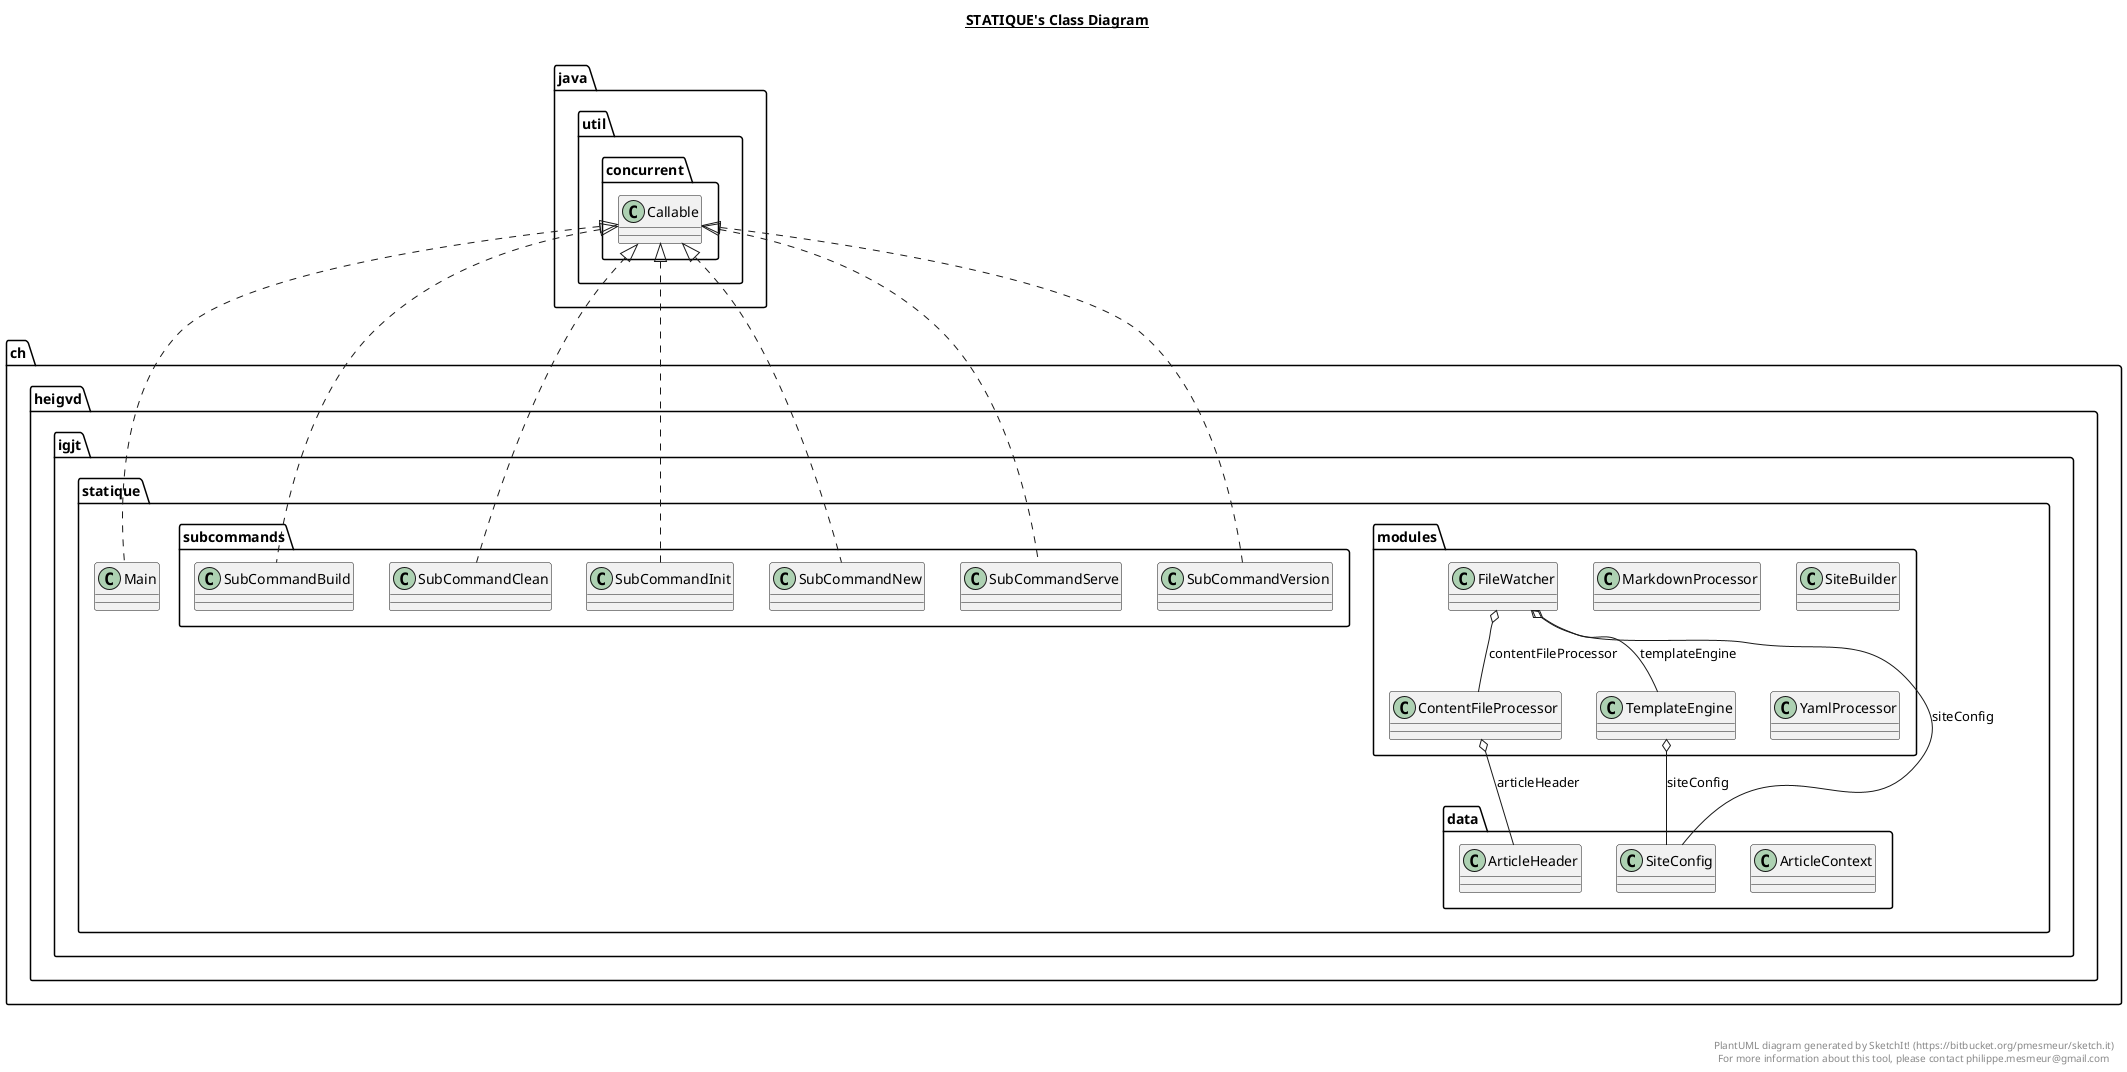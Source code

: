 @startuml

title __STATIQUE's Class Diagram__\n

  namespace ch.heigvd.igjt.statique {
    class ch.heigvd.igjt.statique.Main {
    }
  }
  

  namespace ch.heigvd.igjt.statique {
    namespace data {
      class ch.heigvd.igjt.statique.data.ArticleContext {
      }
    }
  }
  

  namespace ch.heigvd.igjt.statique {
    namespace data {
      class ch.heigvd.igjt.statique.data.ArticleHeader {
      }
    }
  }
  

  namespace ch.heigvd.igjt.statique {
    namespace data {
      class ch.heigvd.igjt.statique.data.SiteConfig {
      }
    }
  }
  

  namespace ch.heigvd.igjt.statique {
    namespace modules {
      class ch.heigvd.igjt.statique.modules.ContentFileProcessor {
      }
    }
  }
  

  namespace ch.heigvd.igjt.statique {
    namespace modules {
      class ch.heigvd.igjt.statique.modules.FileWatcher {
      }
    }
  }
  

  namespace ch.heigvd.igjt.statique {
    namespace modules {
      class ch.heigvd.igjt.statique.modules.MarkdownProcessor {
      }
    }
  }
  

  namespace ch.heigvd.igjt.statique {
    namespace modules {
      class ch.heigvd.igjt.statique.modules.SiteBuilder {
      }
    }
  }
  

  namespace ch.heigvd.igjt.statique {
    namespace modules {
      class ch.heigvd.igjt.statique.modules.TemplateEngine {
      }
    }
  }
  

  namespace ch.heigvd.igjt.statique {
    namespace modules {
      class ch.heigvd.igjt.statique.modules.YamlProcessor {
      }
    }
  }
  

  namespace ch.heigvd.igjt.statique {
    namespace subcommands {
      class ch.heigvd.igjt.statique.subcommands.SubCommandBuild {
      }
    }
  }
  

  namespace ch.heigvd.igjt.statique {
    namespace subcommands {
      class ch.heigvd.igjt.statique.subcommands.SubCommandClean {
      }
    }
  }
  

  namespace ch.heigvd.igjt.statique {
    namespace subcommands {
      class ch.heigvd.igjt.statique.subcommands.SubCommandInit {
      }
    }
  }
  

  namespace ch.heigvd.igjt.statique {
    namespace subcommands {
      class ch.heigvd.igjt.statique.subcommands.SubCommandNew {
      }
    }
  }
  

  namespace ch.heigvd.igjt.statique {
    namespace subcommands {
      class ch.heigvd.igjt.statique.subcommands.SubCommandServe {
      }
    }
  }
  

  namespace ch.heigvd.igjt.statique {
    namespace subcommands {
      class ch.heigvd.igjt.statique.subcommands.SubCommandVersion {
      }
    }
  }
  

  ch.heigvd.igjt.statique.Main .up.|> java.util.concurrent.Callable
  ch.heigvd.igjt.statique.modules.ContentFileProcessor o-- ch.heigvd.igjt.statique.data.ArticleHeader : articleHeader
  ch.heigvd.igjt.statique.modules.FileWatcher o-- ch.heigvd.igjt.statique.modules.ContentFileProcessor : contentFileProcessor
  ch.heigvd.igjt.statique.modules.FileWatcher o-- ch.heigvd.igjt.statique.data.SiteConfig : siteConfig
  ch.heigvd.igjt.statique.modules.FileWatcher o-- ch.heigvd.igjt.statique.modules.TemplateEngine : templateEngine
  ch.heigvd.igjt.statique.modules.TemplateEngine o-- ch.heigvd.igjt.statique.data.SiteConfig : siteConfig
  ch.heigvd.igjt.statique.subcommands.SubCommandBuild .up.|> java.util.concurrent.Callable
  ch.heigvd.igjt.statique.subcommands.SubCommandClean .up.|> java.util.concurrent.Callable
  ch.heigvd.igjt.statique.subcommands.SubCommandInit .up.|> java.util.concurrent.Callable
  ch.heigvd.igjt.statique.subcommands.SubCommandNew .up.|> java.util.concurrent.Callable
  ch.heigvd.igjt.statique.subcommands.SubCommandServe .up.|> java.util.concurrent.Callable
  ch.heigvd.igjt.statique.subcommands.SubCommandVersion .up.|> java.util.concurrent.Callable


right footer


PlantUML diagram generated by SketchIt! (https://bitbucket.org/pmesmeur/sketch.it)
For more information about this tool, please contact philippe.mesmeur@gmail.com
endfooter

@enduml
